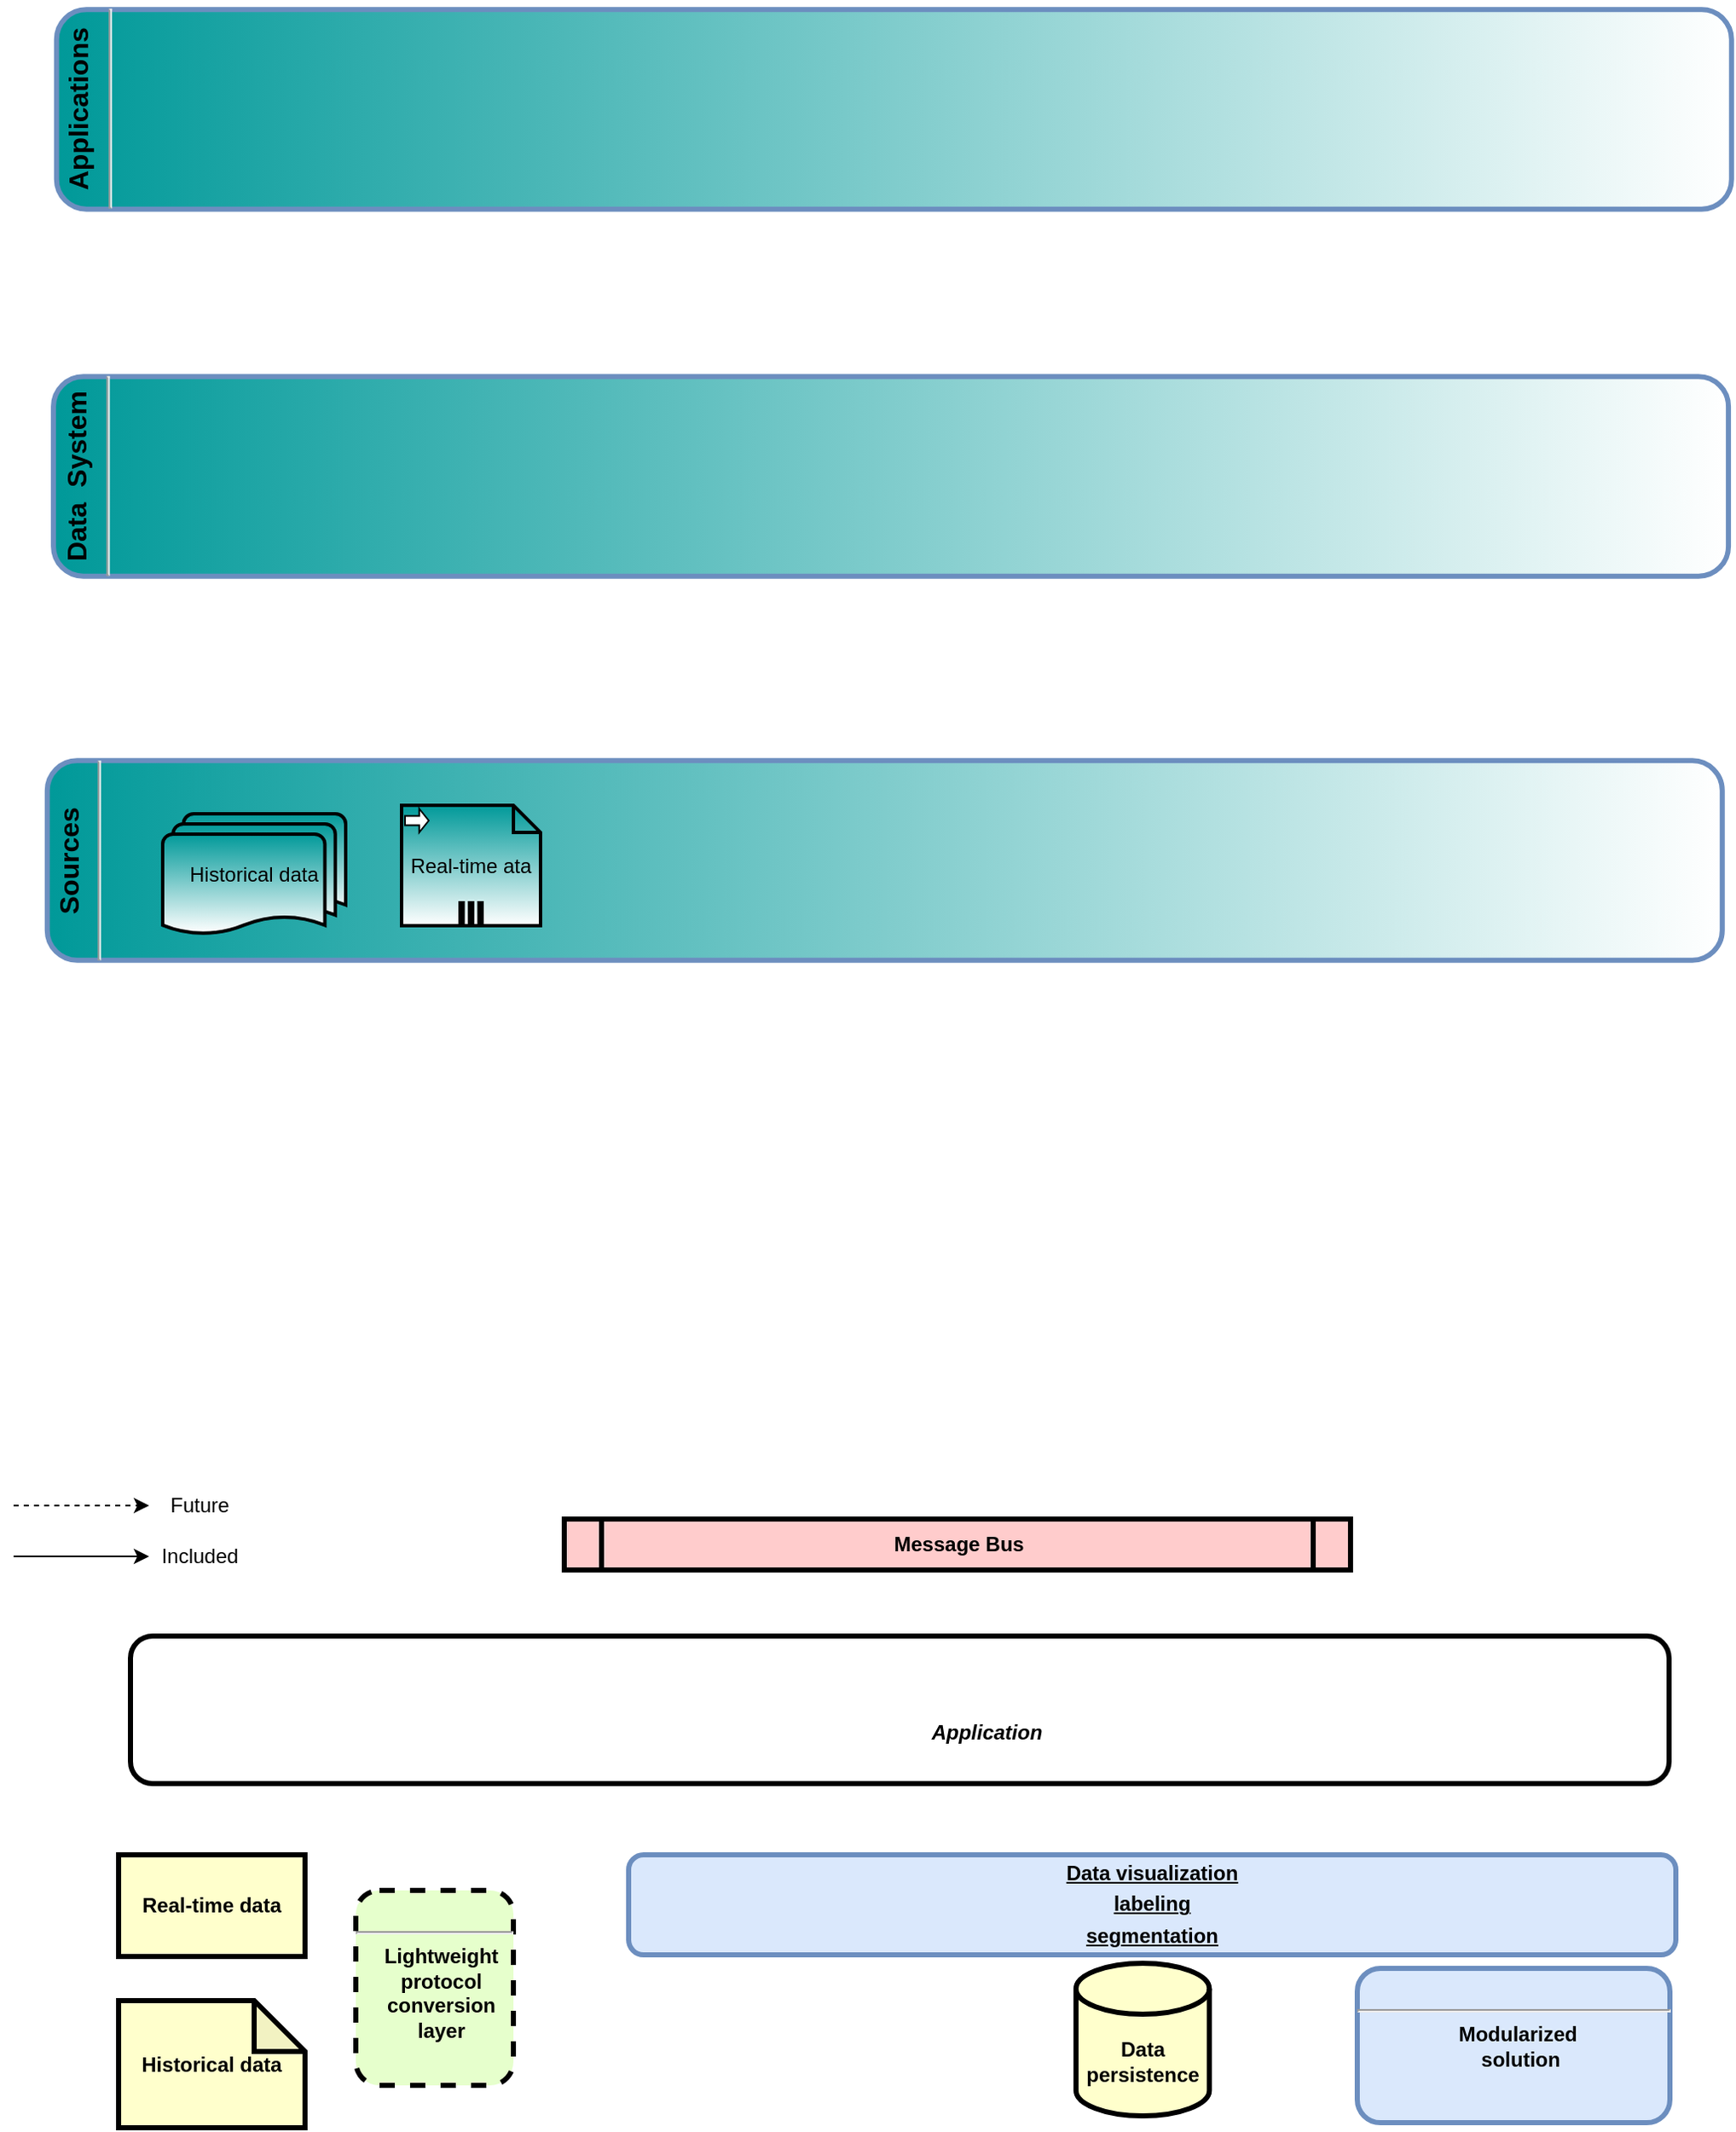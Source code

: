 <mxfile version="13.10.1" type="github">
  <diagram name="Page-1" id="c7558073-3199-34d8-9f00-42111426c3f3">
    <mxGraphModel dx="1631" dy="934" grid="0" gridSize="10" guides="1" tooltips="1" connect="1" arrows="1" fold="1" page="1" pageScale="1" pageWidth="1169" pageHeight="827" background="#ffffff" math="0" shadow="0">
      <root>
        <mxCell id="0" />
        <mxCell id="1" parent="0" />
        <mxCell id="1v4hyU_0CHuTicEXj352-96" value="Real-time data" style="whiteSpace=wrap;align=center;verticalAlign=middle;fontStyle=1;strokeWidth=3;fillColor=#FFFFCC" parent="1" vertex="1">
          <mxGeometry x="85" y="1179" width="110" height="60" as="geometry" />
        </mxCell>
        <mxCell id="1v4hyU_0CHuTicEXj352-98" value="&lt;p style=&quot;margin: 0px ; margin-top: 4px ; text-align: center ; text-decoration: underline&quot;&gt;&lt;strong&gt;&lt;br&gt;&lt;/strong&gt;&lt;/p&gt;&lt;hr&gt;&lt;p style=&quot;margin: 0px ; margin-left: 8px&quot;&gt;Lightweight&lt;/p&gt;&lt;p style=&quot;margin: 0px ; margin-left: 8px&quot;&gt;protocol&lt;/p&gt;&lt;p style=&quot;margin: 0px ; margin-left: 8px&quot;&gt;conversion&lt;/p&gt;&lt;p style=&quot;margin: 0px ; margin-left: 8px&quot;&gt;layer&lt;/p&gt;&lt;p style=&quot;margin: 0px ; margin-left: 8px&quot;&gt;&lt;br&gt;&lt;/p&gt;" style="verticalAlign=middle;align=center;overflow=fill;fontSize=12;fontFamily=Helvetica;html=1;rounded=1;fontStyle=1;strokeWidth=3;fillColor=#E6FFCC;dashed=1;" parent="1" vertex="1">
          <mxGeometry x="225" y="1200" width="93" height="115" as="geometry" />
        </mxCell>
        <mxCell id="1v4hyU_0CHuTicEXj352-100" value="Message Bus" style="shape=process;whiteSpace=wrap;align=center;verticalAlign=middle;size=0.048;fontStyle=1;strokeWidth=3;fillColor=#FFCCCC;" parent="1" vertex="1">
          <mxGeometry x="348" y="981" width="464" height="30" as="geometry" />
        </mxCell>
        <mxCell id="1v4hyU_0CHuTicEXj352-105" value="&lt;b&gt;Historical data&lt;/b&gt;" style="shape=note;whiteSpace=wrap;html=1;backgroundOutline=1;darkOpacity=0.05;strokeWidth=3;fillColor=#FFFFCC;" parent="1" vertex="1">
          <mxGeometry x="85" y="1265" width="110" height="75" as="geometry" />
        </mxCell>
        <mxCell id="1v4hyU_0CHuTicEXj352-114" value="&lt;p style=&quot;margin: 0px ; margin-top: 4px ; text-align: center ; text-decoration: underline&quot;&gt;&lt;strong&gt;&lt;br&gt;&lt;/strong&gt;&lt;/p&gt;&lt;hr&gt;&lt;p style=&quot;margin: 0px ; margin-left: 8px&quot;&gt;Modularized&amp;nbsp;&lt;/p&gt;&lt;p style=&quot;margin: 0px ; margin-left: 8px&quot;&gt;solution&lt;/p&gt;" style="verticalAlign=middle;align=center;overflow=fill;fontSize=12;fontFamily=Helvetica;html=1;rounded=1;fontStyle=1;strokeWidth=3;fillColor=#dae8fc;strokeColor=#6c8ebf;" parent="1" vertex="1">
          <mxGeometry x="816" y="1246" width="184.5" height="91" as="geometry" />
        </mxCell>
        <mxCell id="1v4hyU_0CHuTicEXj352-126" value="&lt;p style=&quot;margin: 0px ; margin-top: 4px ; text-align: center ; text-decoration: underline&quot;&gt;Data visualization&lt;/p&gt;&lt;p style=&quot;margin: 0px ; margin-top: 4px ; text-align: center ; text-decoration: underline&quot;&gt;labeling&lt;/p&gt;&lt;p style=&quot;margin: 0px ; margin-top: 4px ; text-align: center ; text-decoration: underline&quot;&gt;segmentation&lt;/p&gt;" style="verticalAlign=middle;align=center;overflow=fill;fontSize=12;fontFamily=Helvetica;html=1;rounded=1;fontStyle=1;strokeWidth=3;fillColor=#dae8fc;strokeColor=#6c8ebf;" parent="1" vertex="1">
          <mxGeometry x="386" y="1179" width="618" height="59" as="geometry" />
        </mxCell>
        <mxCell id="1v4hyU_0CHuTicEXj352-129" value="&lt;b&gt;&lt;i&gt;Application&lt;/i&gt;&lt;/b&gt;" style="text;html=1;strokeColor=none;fillColor=none;align=center;verticalAlign=middle;whiteSpace=wrap;rounded=0;dashed=1;dashPattern=1 4;" parent="1" vertex="1">
          <mxGeometry x="511" y="1097" width="172.5" height="20" as="geometry" />
        </mxCell>
        <mxCell id="Ltf2Wpf82Mm3ao5a9Bto-1" value="" style="group" parent="1" vertex="1" connectable="0">
          <mxGeometry x="23" y="963" width="130" height="50" as="geometry" />
        </mxCell>
        <mxCell id="86zlqQ8TGqd8QCx5ZwGU-3" value="" style="endArrow=classic;html=1;" parent="Ltf2Wpf82Mm3ao5a9Bto-1" edge="1">
          <mxGeometry width="50" height="50" relative="1" as="geometry">
            <mxPoint y="40" as="sourcePoint" />
            <mxPoint x="80" y="40" as="targetPoint" />
          </mxGeometry>
        </mxCell>
        <mxCell id="86zlqQ8TGqd8QCx5ZwGU-4" value="" style="endArrow=classic;html=1;dashed=1;" parent="Ltf2Wpf82Mm3ao5a9Bto-1" edge="1">
          <mxGeometry width="50" height="50" relative="1" as="geometry">
            <mxPoint y="10" as="sourcePoint" />
            <mxPoint x="80" y="10" as="targetPoint" />
          </mxGeometry>
        </mxCell>
        <mxCell id="86zlqQ8TGqd8QCx5ZwGU-6" value="Future" style="text;html=1;strokeColor=none;fillColor=none;align=center;verticalAlign=middle;whiteSpace=wrap;rounded=0;" parent="Ltf2Wpf82Mm3ao5a9Bto-1" vertex="1">
          <mxGeometry x="90" width="40" height="20" as="geometry" />
        </mxCell>
        <mxCell id="86zlqQ8TGqd8QCx5ZwGU-7" value="Included" style="text;html=1;strokeColor=none;fillColor=none;align=center;verticalAlign=middle;whiteSpace=wrap;rounded=0;" parent="Ltf2Wpf82Mm3ao5a9Bto-1" vertex="1">
          <mxGeometry x="90" y="30" width="40" height="20" as="geometry" />
        </mxCell>
        <mxCell id="Yoe1WaASlbIQJTnvl4tw-3" value="&lt;b&gt;Data persistence&lt;/b&gt;" style="shape=cylinder3;whiteSpace=wrap;html=1;boundedLbl=1;backgroundOutline=1;size=15;strokeWidth=3;fillColor=#FFFFCC;" vertex="1" parent="1">
          <mxGeometry x="650" y="1243" width="78.7" height="90" as="geometry" />
        </mxCell>
        <mxCell id="Yoe1WaASlbIQJTnvl4tw-8" value="" style="rounded=1;whiteSpace=wrap;html=1;strokeColor=#000000;strokeWidth=3;fillColor=none;" vertex="1" parent="1">
          <mxGeometry x="92" y="1050" width="908" height="87" as="geometry" />
        </mxCell>
        <mxCell id="Yoe1WaASlbIQJTnvl4tw-15" value="" style="endArrow=classic;startArrow=classic;html=1;strokeWidth=2;strokeColor=none;" edge="1" parent="1" source="1v4hyU_0CHuTicEXj352-105" target="Yoe1WaASlbIQJTnvl4tw-14">
          <mxGeometry width="50" height="50" relative="1" as="geometry">
            <mxPoint x="155.327" y="1265" as="sourcePoint" />
            <mxPoint x="582.137" y="220.75" as="targetPoint" />
          </mxGeometry>
        </mxCell>
        <mxCell id="Yoe1WaASlbIQJTnvl4tw-16" value="" style="group" vertex="1" connectable="0" parent="1">
          <mxGeometry x="86" y="85" width="907.75" height="572" as="geometry" />
        </mxCell>
        <mxCell id="1v4hyU_0CHuTicEXj352-101" value="&lt;p style=&quot;margin: 4px 0px 0px ; text-align: center ; font-size: 16px&quot;&gt;&lt;strong&gt;&lt;font style=&quot;font-size: 16px&quot;&gt;Applications&lt;/font&gt;&lt;/strong&gt;&lt;/p&gt;&lt;hr style=&quot;font-size: 16px&quot;&gt;&lt;p style=&quot;margin: 0px 0px 0px 8px ; font-size: 16px&quot;&gt;&lt;br&gt;&lt;/p&gt;" style="verticalAlign=middle;align=center;overflow=fill;fontSize=12;fontFamily=Helvetica;html=1;rounded=1;fontStyle=1;strokeWidth=3;strokeColor=#6c8ebf;direction=west;rotation=-90;fillColor=#009999;gradientColor=#ffffff;gradientDirection=north;" parent="Yoe1WaASlbIQJTnvl4tw-16" vertex="1">
          <mxGeometry x="397.74" y="-429.75" width="117.747" height="988.5" as="geometry" />
        </mxCell>
        <mxCell id="Yoe1WaASlbIQJTnvl4tw-13" value="&lt;p style=&quot;margin: 4px 0px 0px ; text-align: center ; font-size: 16px&quot;&gt;&lt;strong&gt;&lt;font style=&quot;font-size: 16px&quot;&gt;Data&amp;nbsp; System&lt;/font&gt;&lt;/strong&gt;&lt;/p&gt;&lt;hr style=&quot;font-size: 16px&quot;&gt;&lt;p style=&quot;margin: 0px 0px 0px 8px ; font-size: 16px&quot;&gt;&lt;br&gt;&lt;/p&gt;" style="verticalAlign=middle;align=center;overflow=fill;fontSize=12;fontFamily=Helvetica;html=1;rounded=1;fontStyle=1;strokeWidth=3;strokeColor=#6c8ebf;direction=west;rotation=-90;fillColor=#009999;gradientColor=#ffffff;gradientDirection=north;" vertex="1" parent="Yoe1WaASlbIQJTnvl4tw-16">
          <mxGeometry x="395.914" y="-213.25" width="117.747" height="988.5" as="geometry" />
        </mxCell>
        <mxCell id="Yoe1WaASlbIQJTnvl4tw-14" value="&lt;p style=&quot;margin: 4px 0px 0px ; text-align: center ; font-size: 14px&quot;&gt;&lt;strong&gt;&lt;font style=&quot;font-size: 16px&quot;&gt;Sources&lt;/font&gt;&lt;/strong&gt;&lt;/p&gt;&lt;hr style=&quot;font-size: 14px&quot;&gt;&lt;p style=&quot;margin: 0px 0px 0px 8px ; font-size: 14px&quot;&gt;&lt;br&gt;&lt;/p&gt;" style="verticalAlign=middle;align=center;overflow=fill;fontSize=12;fontFamily=Helvetica;html=1;rounded=1;fontStyle=1;strokeWidth=3;strokeColor=#6c8ebf;direction=west;rotation=-90;fillColor=#009999;gradientColor=#ffffff;gradientDirection=north;" vertex="1" parent="Yoe1WaASlbIQJTnvl4tw-16">
          <mxGeometry x="392.263" y="13.25" width="117.747" height="988.5" as="geometry" />
        </mxCell>
        <mxCell id="O2RnvBktUuLIlnC_2o6k-7" value="" style="endArrow=classic;startArrow=classic;html=1;strokeWidth=2;strokeColor=none;" parent="Yoe1WaASlbIQJTnvl4tw-16" source="Yoe1WaASlbIQJTnvl4tw-14" target="1v4hyU_0CHuTicEXj352-101" edge="1">
          <mxGeometry width="50" height="50" relative="1" as="geometry">
            <mxPoint x="580.522" y="272" as="sourcePoint" />
            <mxPoint x="626.16" y="222" as="targetPoint" />
          </mxGeometry>
        </mxCell>
        <mxCell id="Yoe1WaASlbIQJTnvl4tw-17" value="Historical data" style="strokeWidth=2;html=1;shape=mxgraph.flowchart.multi-document;whiteSpace=wrap;rounded=1;fillColor=#009999;gradientColor=#ffffff;" vertex="1" parent="Yoe1WaASlbIQJTnvl4tw-16">
          <mxGeometry x="25" y="480" width="108" height="72" as="geometry" />
        </mxCell>
        <mxCell id="Yoe1WaASlbIQJTnvl4tw-18" value="Real-time ata" style="shape=note;whiteSpace=wrap;size=16;html=1;dropTarget=0;rounded=1;strokeWidth=2;fillColor=#009999;gradientColor=#ffffff;" vertex="1" parent="Yoe1WaASlbIQJTnvl4tw-16">
          <mxGeometry x="166" y="475" width="82" height="71" as="geometry" />
        </mxCell>
        <mxCell id="Yoe1WaASlbIQJTnvl4tw-19" value="" style="html=1;shape=singleArrow;arrowWidth=0.4;arrowSize=0.4;outlineConnect=0;" vertex="1" parent="Yoe1WaASlbIQJTnvl4tw-18">
          <mxGeometry width="14" height="14" relative="1" as="geometry">
            <mxPoint x="2" y="2" as="offset" />
          </mxGeometry>
        </mxCell>
        <mxCell id="Yoe1WaASlbIQJTnvl4tw-20" value="" style="html=1;whiteSpace=wrap;shape=parallelMarker;outlineConnect=0;" vertex="1" parent="Yoe1WaASlbIQJTnvl4tw-18">
          <mxGeometry x="0.5" y="1" width="14" height="14" relative="1" as="geometry">
            <mxPoint x="-7" y="-14" as="offset" />
          </mxGeometry>
        </mxCell>
      </root>
    </mxGraphModel>
  </diagram>
</mxfile>

